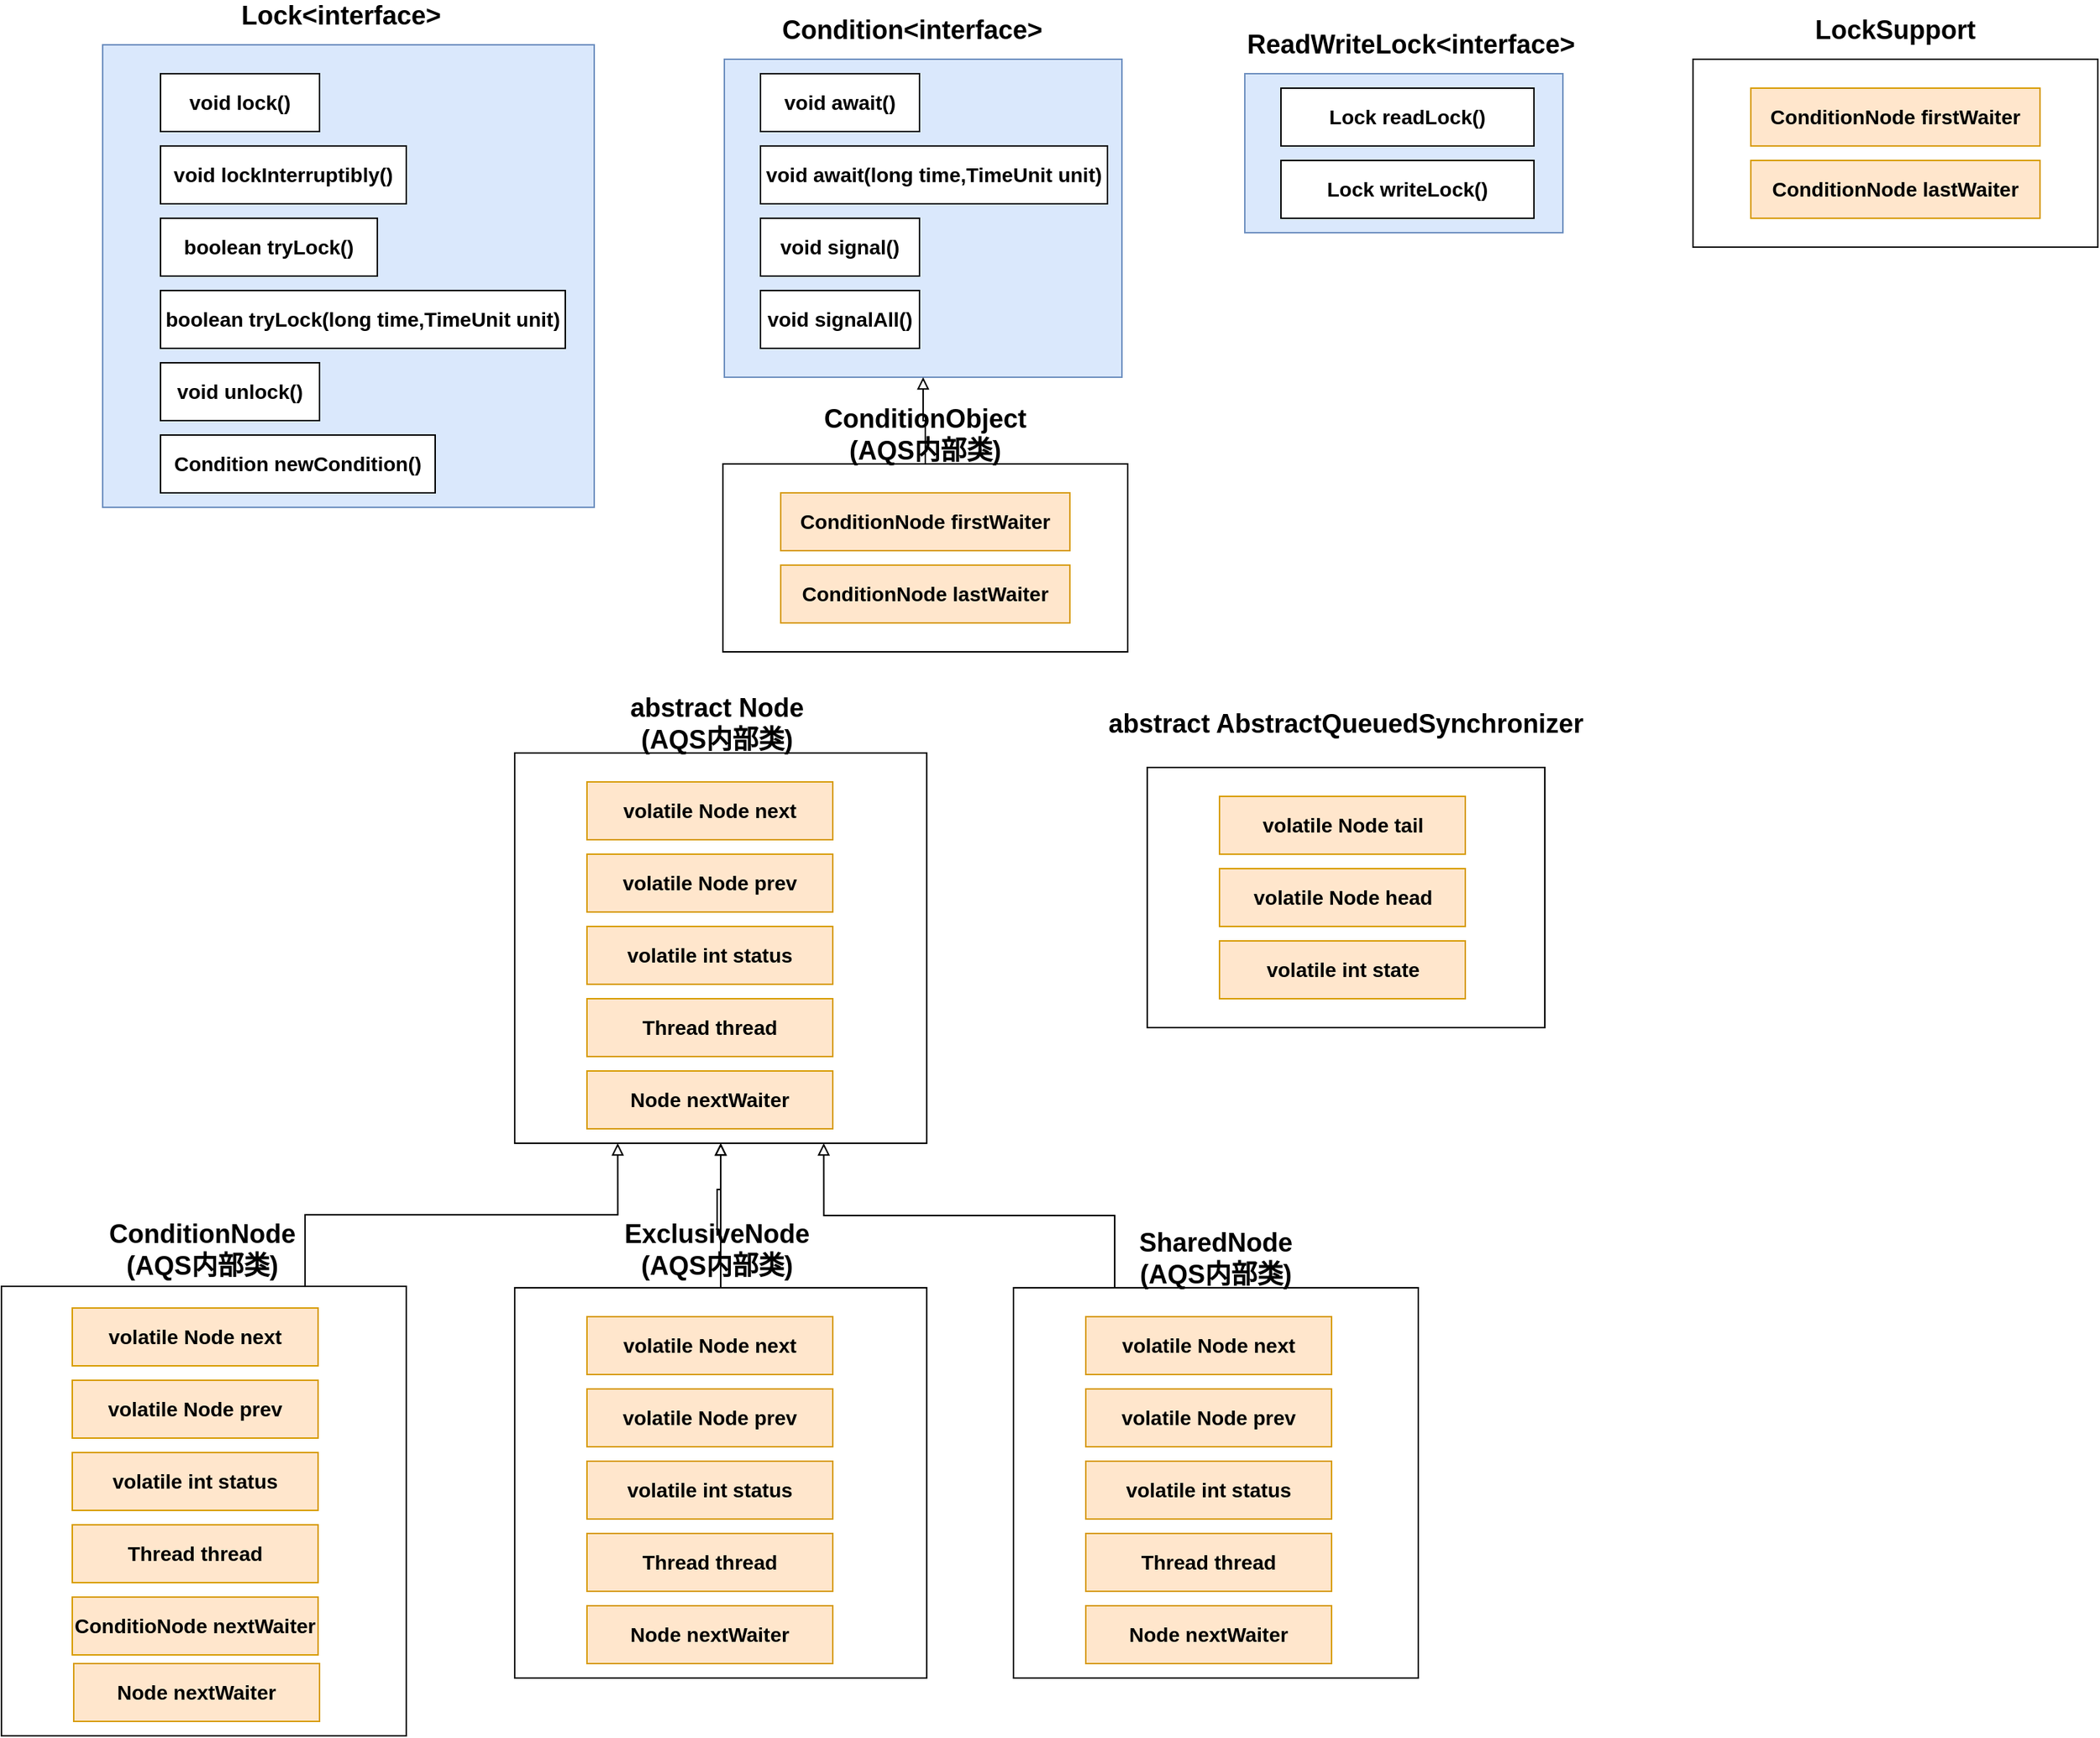 <mxfile version="15.2.7" type="device"><diagram id="XyX-1XkigjB5kE1xOTUz" name="第 1 页"><mxGraphModel dx="1851" dy="592" grid="1" gridSize="10" guides="1" tooltips="1" connect="1" arrows="1" fold="1" page="1" pageScale="1" pageWidth="827" pageHeight="1169" math="0" shadow="0"><root><mxCell id="0"/><mxCell id="1" parent="0"/><mxCell id="q1D1sy_uayq6WCI96nFD-1" value="" style="rounded=0;whiteSpace=wrap;html=1;fillColor=#dae8fc;strokeColor=#6c8ebf;" parent="1" vertex="1"><mxGeometry x="30" y="40" width="340" height="320" as="geometry"/></mxCell><mxCell id="q1D1sy_uayq6WCI96nFD-2" value="&lt;b&gt;&lt;font style=&quot;font-size: 14px&quot;&gt;void lock()&lt;/font&gt;&lt;/b&gt;" style="rounded=0;whiteSpace=wrap;html=1;" parent="1" vertex="1"><mxGeometry x="70" y="60" width="110" height="40" as="geometry"/></mxCell><mxCell id="q1D1sy_uayq6WCI96nFD-3" value="&lt;b&gt;&lt;font style=&quot;font-size: 14px&quot;&gt;boolean tryLock()&lt;/font&gt;&lt;/b&gt;" style="rounded=0;whiteSpace=wrap;html=1;" parent="1" vertex="1"><mxGeometry x="70" y="160" width="150" height="40" as="geometry"/></mxCell><mxCell id="q1D1sy_uayq6WCI96nFD-4" value="&lt;b&gt;&lt;font style=&quot;font-size: 14px&quot;&gt;boolean tryLock(long time,TimeUnit unit)&lt;/font&gt;&lt;/b&gt;" style="rounded=0;whiteSpace=wrap;html=1;" parent="1" vertex="1"><mxGeometry x="70" y="210" width="280" height="40" as="geometry"/></mxCell><mxCell id="q1D1sy_uayq6WCI96nFD-5" value="&lt;b&gt;&lt;font style=&quot;font-size: 14px&quot;&gt;void unlock()&lt;/font&gt;&lt;/b&gt;" style="rounded=0;whiteSpace=wrap;html=1;" parent="1" vertex="1"><mxGeometry x="70" y="260" width="110" height="40" as="geometry"/></mxCell><mxCell id="q1D1sy_uayq6WCI96nFD-6" value="&lt;b&gt;&lt;font style=&quot;font-size: 14px&quot;&gt;Condition newCondition()&lt;/font&gt;&lt;/b&gt;" style="rounded=0;whiteSpace=wrap;html=1;" parent="1" vertex="1"><mxGeometry x="70" y="310" width="190" height="40" as="geometry"/></mxCell><mxCell id="q1D1sy_uayq6WCI96nFD-7" value="&lt;b&gt;&lt;font style=&quot;font-size: 18px&quot;&gt;Lock&amp;lt;interface&amp;gt;&lt;/font&gt;&lt;/b&gt;" style="text;html=1;strokeColor=none;fillColor=none;align=center;verticalAlign=middle;whiteSpace=wrap;rounded=0;" parent="1" vertex="1"><mxGeometry x="175" y="10" width="40" height="20" as="geometry"/></mxCell><mxCell id="q1D1sy_uayq6WCI96nFD-9" value="" style="rounded=0;whiteSpace=wrap;html=1;fillColor=#dae8fc;strokeColor=#6c8ebf;" parent="1" vertex="1"><mxGeometry x="460" y="50" width="275" height="220" as="geometry"/></mxCell><mxCell id="q1D1sy_uayq6WCI96nFD-10" value="&lt;b&gt;&lt;font style=&quot;font-size: 14px&quot;&gt;void await()&lt;/font&gt;&lt;/b&gt;" style="rounded=0;whiteSpace=wrap;html=1;" parent="1" vertex="1"><mxGeometry x="485" y="60" width="110" height="40" as="geometry"/></mxCell><mxCell id="q1D1sy_uayq6WCI96nFD-11" value="&lt;b&gt;&lt;font style=&quot;font-size: 14px&quot;&gt;void await(long time,TimeUnit unit)&lt;/font&gt;&lt;/b&gt;" style="rounded=0;whiteSpace=wrap;html=1;" parent="1" vertex="1"><mxGeometry x="485" y="110" width="240" height="40" as="geometry"/></mxCell><mxCell id="q1D1sy_uayq6WCI96nFD-13" value="&lt;b&gt;&lt;font style=&quot;font-size: 14px&quot;&gt;void signal()&lt;/font&gt;&lt;/b&gt;" style="rounded=0;whiteSpace=wrap;html=1;" parent="1" vertex="1"><mxGeometry x="485" y="160" width="110" height="40" as="geometry"/></mxCell><mxCell id="q1D1sy_uayq6WCI96nFD-14" value="&lt;b&gt;&lt;font style=&quot;font-size: 14px&quot;&gt;void signalAll()&lt;/font&gt;&lt;/b&gt;" style="rounded=0;whiteSpace=wrap;html=1;" parent="1" vertex="1"><mxGeometry x="485" y="210" width="110" height="40" as="geometry"/></mxCell><mxCell id="q1D1sy_uayq6WCI96nFD-15" value="&lt;b&gt;&lt;font style=&quot;font-size: 18px&quot;&gt;Condition&amp;lt;interface&amp;gt;&lt;/font&gt;&lt;/b&gt;" style="text;html=1;strokeColor=none;fillColor=none;align=center;verticalAlign=middle;whiteSpace=wrap;rounded=0;" parent="1" vertex="1"><mxGeometry x="570" y="20" width="40" height="20" as="geometry"/></mxCell><mxCell id="q1D1sy_uayq6WCI96nFD-18" value="&lt;b&gt;&lt;font style=&quot;font-size: 14px&quot;&gt;void lockInterruptibly()&lt;/font&gt;&lt;/b&gt;" style="rounded=0;whiteSpace=wrap;html=1;" parent="1" vertex="1"><mxGeometry x="70" y="110" width="170" height="40" as="geometry"/></mxCell><mxCell id="q1D1sy_uayq6WCI96nFD-21" value="" style="rounded=0;whiteSpace=wrap;html=1;" parent="1" vertex="1"><mxGeometry x="752.5" y="540" width="275" height="180" as="geometry"/></mxCell><mxCell id="q1D1sy_uayq6WCI96nFD-22" value="&lt;b&gt;&lt;font style=&quot;font-size: 18px&quot;&gt;abstract AbstractQueuedSynchronizer&lt;/font&gt;&lt;/b&gt;" style="text;html=1;strokeColor=none;fillColor=none;align=center;verticalAlign=middle;whiteSpace=wrap;rounded=0;" parent="1" vertex="1"><mxGeometry x="690" y="500" width="400" height="20" as="geometry"/></mxCell><mxCell id="q1D1sy_uayq6WCI96nFD-23" value="&lt;b&gt;&lt;font style=&quot;font-size: 14px&quot;&gt;volatile Node tail&lt;/font&gt;&lt;/b&gt;" style="rounded=0;whiteSpace=wrap;html=1;fillColor=#ffe6cc;strokeColor=#d79b00;" parent="1" vertex="1"><mxGeometry x="802.5" y="560" width="170" height="40" as="geometry"/></mxCell><mxCell id="q1D1sy_uayq6WCI96nFD-24" value="&lt;b&gt;&lt;font style=&quot;font-size: 14px&quot;&gt;volatile int state&lt;/font&gt;&lt;/b&gt;" style="rounded=0;whiteSpace=wrap;html=1;fillColor=#ffe6cc;strokeColor=#d79b00;" parent="1" vertex="1"><mxGeometry x="802.5" y="660" width="170" height="40" as="geometry"/></mxCell><mxCell id="q1D1sy_uayq6WCI96nFD-26" value="&lt;b&gt;&lt;font style=&quot;font-size: 14px&quot;&gt;volatile Node head&lt;/font&gt;&lt;/b&gt;" style="rounded=0;whiteSpace=wrap;html=1;fillColor=#ffe6cc;strokeColor=#d79b00;" parent="1" vertex="1"><mxGeometry x="802.5" y="610" width="170" height="40" as="geometry"/></mxCell><mxCell id="q1D1sy_uayq6WCI96nFD-28" value="" style="rounded=0;whiteSpace=wrap;html=1;" parent="1" vertex="1"><mxGeometry x="315" y="530" width="285" height="270" as="geometry"/></mxCell><mxCell id="q1D1sy_uayq6WCI96nFD-29" value="&lt;b&gt;&lt;font style=&quot;font-size: 18px&quot;&gt;abstract Node&lt;br&gt;(AQS内部类)&lt;br&gt;&lt;/font&gt;&lt;/b&gt;" style="text;html=1;strokeColor=none;fillColor=none;align=center;verticalAlign=middle;whiteSpace=wrap;rounded=0;" parent="1" vertex="1"><mxGeometry x="375" y="500" width="160" height="20" as="geometry"/></mxCell><mxCell id="q1D1sy_uayq6WCI96nFD-30" value="&lt;b&gt;&lt;font style=&quot;font-size: 14px&quot;&gt;volatile Node next&lt;/font&gt;&lt;/b&gt;" style="rounded=0;whiteSpace=wrap;html=1;fillColor=#ffe6cc;strokeColor=#d79b00;" parent="1" vertex="1"><mxGeometry x="365" y="550" width="170" height="40" as="geometry"/></mxCell><mxCell id="q1D1sy_uayq6WCI96nFD-31" value="&lt;b&gt;&lt;font style=&quot;font-size: 14px&quot;&gt;volatile int status&lt;/font&gt;&lt;/b&gt;" style="rounded=0;whiteSpace=wrap;html=1;fillColor=#ffe6cc;strokeColor=#d79b00;" parent="1" vertex="1"><mxGeometry x="365" y="650" width="170" height="40" as="geometry"/></mxCell><mxCell id="q1D1sy_uayq6WCI96nFD-32" value="&lt;b&gt;&lt;font style=&quot;font-size: 14px&quot;&gt;volatile Node prev&lt;/font&gt;&lt;/b&gt;" style="rounded=0;whiteSpace=wrap;html=1;fillColor=#ffe6cc;strokeColor=#d79b00;" parent="1" vertex="1"><mxGeometry x="365" y="600" width="170" height="40" as="geometry"/></mxCell><mxCell id="q1D1sy_uayq6WCI96nFD-34" value="&lt;b&gt;&lt;font style=&quot;font-size: 14px&quot;&gt;Thread thread&lt;/font&gt;&lt;/b&gt;" style="rounded=0;whiteSpace=wrap;html=1;fillColor=#ffe6cc;strokeColor=#d79b00;" parent="1" vertex="1"><mxGeometry x="365" y="700" width="170" height="40" as="geometry"/></mxCell><mxCell id="2loGwEj02w0Q_R4spEEs-96" style="edgeStyle=orthogonalEdgeStyle;rounded=0;orthogonalLoop=1;jettySize=auto;html=1;exitX=0.75;exitY=0;exitDx=0;exitDy=0;entryX=0.25;entryY=1;entryDx=0;entryDy=0;endArrow=block;endFill=0;" parent="1" source="q1D1sy_uayq6WCI96nFD-35" target="q1D1sy_uayq6WCI96nFD-28" edge="1"><mxGeometry relative="1" as="geometry"/></mxCell><mxCell id="q1D1sy_uayq6WCI96nFD-35" value="" style="rounded=0;whiteSpace=wrap;html=1;" parent="1" vertex="1"><mxGeometry x="-40" y="899" width="280" height="311" as="geometry"/></mxCell><mxCell id="q1D1sy_uayq6WCI96nFD-36" value="&lt;b&gt;&lt;font style=&quot;font-size: 18px&quot;&gt;ConditionNode&lt;br&gt;(AQS内部类)&lt;br&gt;&lt;/font&gt;&lt;/b&gt;" style="text;html=1;strokeColor=none;fillColor=none;align=center;verticalAlign=middle;whiteSpace=wrap;rounded=0;" parent="1" vertex="1"><mxGeometry x="19" y="864" width="160" height="20" as="geometry"/></mxCell><mxCell id="q1D1sy_uayq6WCI96nFD-37" value="&lt;b&gt;&lt;font style=&quot;font-size: 14px&quot;&gt;volatile Node next&lt;/font&gt;&lt;/b&gt;" style="rounded=0;whiteSpace=wrap;html=1;fillColor=#ffe6cc;strokeColor=#d79b00;" parent="1" vertex="1"><mxGeometry x="9" y="914" width="170" height="40" as="geometry"/></mxCell><mxCell id="q1D1sy_uayq6WCI96nFD-38" value="&lt;b&gt;&lt;font style=&quot;font-size: 14px&quot;&gt;volatile int status&lt;/font&gt;&lt;/b&gt;" style="rounded=0;whiteSpace=wrap;html=1;fillColor=#ffe6cc;strokeColor=#d79b00;" parent="1" vertex="1"><mxGeometry x="9" y="1014" width="170" height="40" as="geometry"/></mxCell><mxCell id="q1D1sy_uayq6WCI96nFD-39" value="&lt;b&gt;&lt;font style=&quot;font-size: 14px&quot;&gt;volatile Node prev&lt;/font&gt;&lt;/b&gt;" style="rounded=0;whiteSpace=wrap;html=1;fillColor=#ffe6cc;strokeColor=#d79b00;" parent="1" vertex="1"><mxGeometry x="9" y="964" width="170" height="40" as="geometry"/></mxCell><mxCell id="q1D1sy_uayq6WCI96nFD-40" value="&lt;b&gt;&lt;font style=&quot;font-size: 14px&quot;&gt;Thread thread&lt;/font&gt;&lt;/b&gt;" style="rounded=0;whiteSpace=wrap;html=1;fillColor=#ffe6cc;strokeColor=#d79b00;" parent="1" vertex="1"><mxGeometry x="9" y="1064" width="170" height="40" as="geometry"/></mxCell><mxCell id="q1D1sy_uayq6WCI96nFD-41" value="&lt;b&gt;&lt;font style=&quot;font-size: 14px&quot;&gt;ConditioNode nextWaiter&lt;/font&gt;&lt;/b&gt;" style="rounded=0;whiteSpace=wrap;html=1;fillColor=#ffe6cc;strokeColor=#d79b00;" parent="1" vertex="1"><mxGeometry x="9" y="1114" width="170" height="40" as="geometry"/></mxCell><mxCell id="2loGwEj02w0Q_R4spEEs-94" style="edgeStyle=orthogonalEdgeStyle;rounded=0;orthogonalLoop=1;jettySize=auto;html=1;exitX=0.5;exitY=0;exitDx=0;exitDy=0;entryX=0.5;entryY=1;entryDx=0;entryDy=0;endArrow=block;endFill=0;" parent="1" source="q1D1sy_uayq6WCI96nFD-49" target="q1D1sy_uayq6WCI96nFD-28" edge="1"><mxGeometry relative="1" as="geometry"/></mxCell><mxCell id="q1D1sy_uayq6WCI96nFD-49" value="" style="rounded=0;whiteSpace=wrap;html=1;" parent="1" vertex="1"><mxGeometry x="315" y="900" width="285" height="270" as="geometry"/></mxCell><mxCell id="AuhJYrQyegkn5J5JUMWZ-1" value="" style="edgeStyle=orthogonalEdgeStyle;rounded=0;orthogonalLoop=1;jettySize=auto;html=1;endArrow=block;endFill=0;" edge="1" parent="1" source="q1D1sy_uayq6WCI96nFD-50" target="q1D1sy_uayq6WCI96nFD-28"><mxGeometry relative="1" as="geometry"/></mxCell><mxCell id="q1D1sy_uayq6WCI96nFD-50" value="&lt;b&gt;&lt;font style=&quot;font-size: 18px&quot;&gt;ExclusiveNode&lt;br&gt;(AQS内部类)&lt;br&gt;&lt;/font&gt;&lt;/b&gt;" style="text;html=1;strokeColor=none;fillColor=none;align=center;verticalAlign=middle;whiteSpace=wrap;rounded=0;" parent="1" vertex="1"><mxGeometry x="375" y="864" width="160" height="20" as="geometry"/></mxCell><mxCell id="q1D1sy_uayq6WCI96nFD-51" value="&lt;b&gt;&lt;font style=&quot;font-size: 14px&quot;&gt;volatile Node next&lt;/font&gt;&lt;/b&gt;" style="rounded=0;whiteSpace=wrap;html=1;fillColor=#ffe6cc;strokeColor=#d79b00;" parent="1" vertex="1"><mxGeometry x="365" y="920" width="170" height="40" as="geometry"/></mxCell><mxCell id="q1D1sy_uayq6WCI96nFD-52" value="&lt;b&gt;&lt;font style=&quot;font-size: 14px&quot;&gt;volatile int status&lt;/font&gt;&lt;/b&gt;" style="rounded=0;whiteSpace=wrap;html=1;fillColor=#ffe6cc;strokeColor=#d79b00;" parent="1" vertex="1"><mxGeometry x="365" y="1020" width="170" height="40" as="geometry"/></mxCell><mxCell id="q1D1sy_uayq6WCI96nFD-53" value="&lt;b&gt;&lt;font style=&quot;font-size: 14px&quot;&gt;volatile Node prev&lt;/font&gt;&lt;/b&gt;" style="rounded=0;whiteSpace=wrap;html=1;fillColor=#ffe6cc;strokeColor=#d79b00;" parent="1" vertex="1"><mxGeometry x="365" y="970" width="170" height="40" as="geometry"/></mxCell><mxCell id="q1D1sy_uayq6WCI96nFD-54" value="&lt;b&gt;&lt;font style=&quot;font-size: 14px&quot;&gt;Thread thread&lt;/font&gt;&lt;/b&gt;" style="rounded=0;whiteSpace=wrap;html=1;fillColor=#ffe6cc;strokeColor=#d79b00;" parent="1" vertex="1"><mxGeometry x="365" y="1070" width="170" height="40" as="geometry"/></mxCell><mxCell id="2loGwEj02w0Q_R4spEEs-95" style="edgeStyle=orthogonalEdgeStyle;rounded=0;orthogonalLoop=1;jettySize=auto;html=1;exitX=0.25;exitY=0;exitDx=0;exitDy=0;entryX=0.75;entryY=1;entryDx=0;entryDy=0;endArrow=block;endFill=0;" parent="1" source="q1D1sy_uayq6WCI96nFD-55" target="q1D1sy_uayq6WCI96nFD-28" edge="1"><mxGeometry relative="1" as="geometry"/></mxCell><mxCell id="q1D1sy_uayq6WCI96nFD-55" value="" style="rounded=0;whiteSpace=wrap;html=1;" parent="1" vertex="1"><mxGeometry x="660" y="900" width="280" height="270" as="geometry"/></mxCell><mxCell id="q1D1sy_uayq6WCI96nFD-56" value="&lt;b&gt;&lt;font style=&quot;font-size: 18px&quot;&gt;SharedNode&lt;br&gt;(AQS内部类)&lt;br&gt;&lt;/font&gt;&lt;/b&gt;" style="text;html=1;strokeColor=none;fillColor=none;align=center;verticalAlign=middle;whiteSpace=wrap;rounded=0;" parent="1" vertex="1"><mxGeometry x="720" y="870" width="160" height="20" as="geometry"/></mxCell><mxCell id="q1D1sy_uayq6WCI96nFD-57" value="&lt;b&gt;&lt;font style=&quot;font-size: 14px&quot;&gt;volatile Node next&lt;/font&gt;&lt;/b&gt;" style="rounded=0;whiteSpace=wrap;html=1;fillColor=#ffe6cc;strokeColor=#d79b00;" parent="1" vertex="1"><mxGeometry x="710" y="920" width="170" height="40" as="geometry"/></mxCell><mxCell id="q1D1sy_uayq6WCI96nFD-58" value="&lt;b&gt;&lt;font style=&quot;font-size: 14px&quot;&gt;volatile int status&lt;/font&gt;&lt;/b&gt;" style="rounded=0;whiteSpace=wrap;html=1;fillColor=#ffe6cc;strokeColor=#d79b00;" parent="1" vertex="1"><mxGeometry x="710" y="1020" width="170" height="40" as="geometry"/></mxCell><mxCell id="q1D1sy_uayq6WCI96nFD-59" value="&lt;b&gt;&lt;font style=&quot;font-size: 14px&quot;&gt;volatile Node prev&lt;/font&gt;&lt;/b&gt;" style="rounded=0;whiteSpace=wrap;html=1;fillColor=#ffe6cc;strokeColor=#d79b00;" parent="1" vertex="1"><mxGeometry x="710" y="970" width="170" height="40" as="geometry"/></mxCell><mxCell id="q1D1sy_uayq6WCI96nFD-60" value="&lt;b&gt;&lt;font style=&quot;font-size: 14px&quot;&gt;Thread thread&lt;/font&gt;&lt;/b&gt;" style="rounded=0;whiteSpace=wrap;html=1;fillColor=#ffe6cc;strokeColor=#d79b00;" parent="1" vertex="1"><mxGeometry x="710" y="1070" width="170" height="40" as="geometry"/></mxCell><mxCell id="q1D1sy_uayq6WCI96nFD-73" style="edgeStyle=orthogonalEdgeStyle;rounded=0;orthogonalLoop=1;jettySize=auto;html=1;exitX=0.5;exitY=0;exitDx=0;exitDy=0;entryX=0.5;entryY=1;entryDx=0;entryDy=0;endArrow=block;endFill=0;" parent="1" source="q1D1sy_uayq6WCI96nFD-65" target="q1D1sy_uayq6WCI96nFD-9" edge="1"><mxGeometry relative="1" as="geometry"/></mxCell><mxCell id="q1D1sy_uayq6WCI96nFD-65" value="" style="rounded=0;whiteSpace=wrap;html=1;" parent="1" vertex="1"><mxGeometry x="459" y="330" width="280" height="130" as="geometry"/></mxCell><mxCell id="q1D1sy_uayq6WCI96nFD-66" value="&lt;b&gt;&lt;font style=&quot;font-size: 18px&quot;&gt;ConditionObject&lt;br&gt;(AQS内部类)&lt;br&gt;&lt;/font&gt;&lt;/b&gt;" style="text;html=1;strokeColor=none;fillColor=none;align=center;verticalAlign=middle;whiteSpace=wrap;rounded=0;" parent="1" vertex="1"><mxGeometry x="519" y="300" width="160" height="20" as="geometry"/></mxCell><mxCell id="q1D1sy_uayq6WCI96nFD-67" value="&lt;b&gt;&lt;font style=&quot;font-size: 14px&quot;&gt;ConditionNode firstWaiter&lt;/font&gt;&lt;/b&gt;" style="rounded=0;whiteSpace=wrap;html=1;fillColor=#ffe6cc;strokeColor=#d79b00;" parent="1" vertex="1"><mxGeometry x="499" y="350" width="200" height="40" as="geometry"/></mxCell><mxCell id="q1D1sy_uayq6WCI96nFD-72" value="&lt;b&gt;&lt;font style=&quot;font-size: 14px&quot;&gt;ConditionNode lastWaiter&lt;/font&gt;&lt;/b&gt;" style="rounded=0;whiteSpace=wrap;html=1;fillColor=#ffe6cc;strokeColor=#d79b00;" parent="1" vertex="1"><mxGeometry x="499" y="400" width="200" height="40" as="geometry"/></mxCell><mxCell id="2loGwEj02w0Q_R4spEEs-1" value="" style="rounded=0;whiteSpace=wrap;html=1;fillColor=#dae8fc;strokeColor=#6c8ebf;" parent="1" vertex="1"><mxGeometry x="820" y="60" width="220" height="110" as="geometry"/></mxCell><mxCell id="2loGwEj02w0Q_R4spEEs-2" value="&lt;b&gt;&lt;font style=&quot;font-size: 14px&quot;&gt;Lock readLock()&lt;/font&gt;&lt;/b&gt;" style="rounded=0;whiteSpace=wrap;html=1;" parent="1" vertex="1"><mxGeometry x="845" y="70" width="175" height="40" as="geometry"/></mxCell><mxCell id="2loGwEj02w0Q_R4spEEs-6" value="&lt;b&gt;&lt;font style=&quot;font-size: 18px&quot;&gt;ReadWriteLock&amp;lt;interface&amp;gt;&lt;/font&gt;&lt;/b&gt;" style="text;html=1;strokeColor=none;fillColor=none;align=center;verticalAlign=middle;whiteSpace=wrap;rounded=0;" parent="1" vertex="1"><mxGeometry x="915" y="30" width="40" height="20" as="geometry"/></mxCell><mxCell id="2loGwEj02w0Q_R4spEEs-7" value="&lt;b&gt;&lt;font style=&quot;font-size: 14px&quot;&gt;Lock writeLock()&lt;/font&gt;&lt;/b&gt;" style="rounded=0;whiteSpace=wrap;html=1;" parent="1" vertex="1"><mxGeometry x="845" y="120" width="175" height="40" as="geometry"/></mxCell><mxCell id="2loGwEj02w0Q_R4spEEs-8" value="" style="rounded=0;whiteSpace=wrap;html=1;" parent="1" vertex="1"><mxGeometry x="1130" y="50" width="280" height="130" as="geometry"/></mxCell><mxCell id="2loGwEj02w0Q_R4spEEs-9" value="&lt;b&gt;&lt;font style=&quot;font-size: 18px&quot;&gt;LockSupport&lt;br&gt;&lt;/font&gt;&lt;/b&gt;" style="text;html=1;strokeColor=none;fillColor=none;align=center;verticalAlign=middle;whiteSpace=wrap;rounded=0;" parent="1" vertex="1"><mxGeometry x="1190" y="20" width="160" height="20" as="geometry"/></mxCell><mxCell id="2loGwEj02w0Q_R4spEEs-10" value="&lt;b&gt;&lt;font style=&quot;font-size: 14px&quot;&gt;ConditionNode firstWaiter&lt;/font&gt;&lt;/b&gt;" style="rounded=0;whiteSpace=wrap;html=1;fillColor=#ffe6cc;strokeColor=#d79b00;" parent="1" vertex="1"><mxGeometry x="1170" y="70" width="200" height="40" as="geometry"/></mxCell><mxCell id="2loGwEj02w0Q_R4spEEs-11" value="&lt;b&gt;&lt;font style=&quot;font-size: 14px&quot;&gt;ConditionNode lastWaiter&lt;/font&gt;&lt;/b&gt;" style="rounded=0;whiteSpace=wrap;html=1;fillColor=#ffe6cc;strokeColor=#d79b00;" parent="1" vertex="1"><mxGeometry x="1170" y="120" width="200" height="40" as="geometry"/></mxCell><mxCell id="AuhJYrQyegkn5J5JUMWZ-2" value="&lt;b&gt;&lt;font style=&quot;font-size: 14px&quot;&gt;Node nextWaiter&lt;/font&gt;&lt;/b&gt;" style="rounded=0;whiteSpace=wrap;html=1;fillColor=#ffe6cc;strokeColor=#d79b00;" vertex="1" parent="1"><mxGeometry x="365" y="750" width="170" height="40" as="geometry"/></mxCell><mxCell id="AuhJYrQyegkn5J5JUMWZ-3" value="&lt;b&gt;&lt;font style=&quot;font-size: 14px&quot;&gt;Node nextWaiter&lt;/font&gt;&lt;/b&gt;" style="rounded=0;whiteSpace=wrap;html=1;fillColor=#ffe6cc;strokeColor=#d79b00;" vertex="1" parent="1"><mxGeometry x="365" y="1120" width="170" height="40" as="geometry"/></mxCell><mxCell id="AuhJYrQyegkn5J5JUMWZ-4" value="&lt;b&gt;&lt;font style=&quot;font-size: 14px&quot;&gt;Node nextWaiter&lt;/font&gt;&lt;/b&gt;" style="rounded=0;whiteSpace=wrap;html=1;fillColor=#ffe6cc;strokeColor=#d79b00;" vertex="1" parent="1"><mxGeometry x="710" y="1120" width="170" height="40" as="geometry"/></mxCell><mxCell id="AuhJYrQyegkn5J5JUMWZ-5" value="&lt;b&gt;&lt;font style=&quot;font-size: 14px&quot;&gt;Node nextWaiter&lt;/font&gt;&lt;/b&gt;" style="rounded=0;whiteSpace=wrap;html=1;fillColor=#ffe6cc;strokeColor=#d79b00;" vertex="1" parent="1"><mxGeometry x="10" y="1160" width="170" height="40" as="geometry"/></mxCell></root></mxGraphModel></diagram></mxfile>
